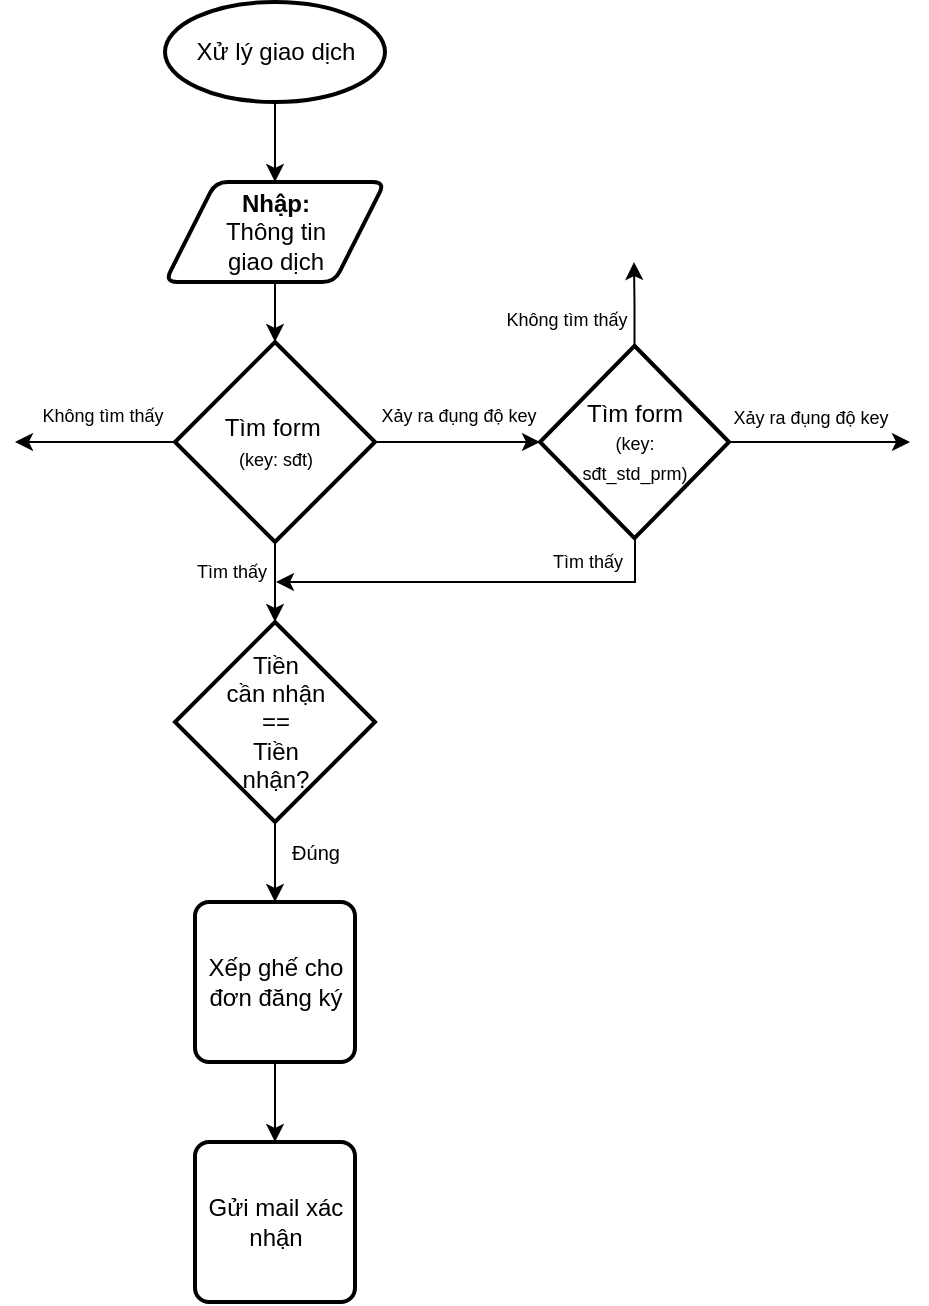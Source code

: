 <mxfile version="21.5.0" type="google">
  <diagram name="Page-1" id="SGE4LDTWQWZZNc-T6pNm">
    <mxGraphModel grid="1" page="1" gridSize="10" guides="1" tooltips="1" connect="1" arrows="1" fold="1" pageScale="1" pageWidth="850" pageHeight="1100" math="0" shadow="0">
      <root>
        <mxCell id="0" />
        <mxCell id="1" parent="0" />
        <mxCell id="HjJ4B62FUwbwW0u96wg0-2" value="" style="edgeStyle=orthogonalEdgeStyle;rounded=0;orthogonalLoop=1;jettySize=auto;html=1;" edge="1" parent="1" source="UlgS0nUrPZ3_IYU448Ue-1" target="HjJ4B62FUwbwW0u96wg0-1">
          <mxGeometry relative="1" as="geometry" />
        </mxCell>
        <mxCell id="UlgS0nUrPZ3_IYU448Ue-1" value="Xử lý giao dịch" style="strokeWidth=2;html=1;shape=mxgraph.flowchart.start_1;whiteSpace=wrap;" vertex="1" parent="1">
          <mxGeometry x="237.5" y="30" width="110" height="50" as="geometry" />
        </mxCell>
        <mxCell id="HjJ4B62FUwbwW0u96wg0-6" style="edgeStyle=orthogonalEdgeStyle;rounded=0;orthogonalLoop=1;jettySize=auto;html=1;entryX=0.5;entryY=0;entryDx=0;entryDy=0;entryPerimeter=0;" edge="1" parent="1" source="HjJ4B62FUwbwW0u96wg0-1" target="HjJ4B62FUwbwW0u96wg0-5">
          <mxGeometry relative="1" as="geometry" />
        </mxCell>
        <mxCell id="HjJ4B62FUwbwW0u96wg0-1" value="&lt;b&gt;Nhập:&lt;/b&gt;&lt;br&gt;Thông tin &lt;br&gt;giao dịch" style="shape=parallelogram;html=1;strokeWidth=2;perimeter=parallelogramPerimeter;whiteSpace=wrap;rounded=1;arcSize=12;size=0.23;" vertex="1" parent="1">
          <mxGeometry x="237.5" y="120" width="110" height="50" as="geometry" />
        </mxCell>
        <mxCell id="HjJ4B62FUwbwW0u96wg0-8" style="edgeStyle=orthogonalEdgeStyle;rounded=0;orthogonalLoop=1;jettySize=auto;html=1;entryX=0.5;entryY=0;entryDx=0;entryDy=0;entryPerimeter=0;" edge="1" parent="1" source="HjJ4B62FUwbwW0u96wg0-5" target="HjJ4B62FUwbwW0u96wg0-11">
          <mxGeometry relative="1" as="geometry">
            <mxPoint x="292.5" y="340" as="targetPoint" />
          </mxGeometry>
        </mxCell>
        <mxCell id="HjJ4B62FUwbwW0u96wg0-14" value="" style="edgeStyle=orthogonalEdgeStyle;rounded=0;orthogonalLoop=1;jettySize=auto;html=1;" edge="1" parent="1" source="HjJ4B62FUwbwW0u96wg0-5">
          <mxGeometry relative="1" as="geometry">
            <mxPoint x="162.5" y="250" as="targetPoint" />
          </mxGeometry>
        </mxCell>
        <mxCell id="HjJ4B62FUwbwW0u96wg0-17" value="" style="edgeStyle=orthogonalEdgeStyle;rounded=0;orthogonalLoop=1;jettySize=auto;html=1;entryX=0;entryY=0.5;entryDx=0;entryDy=0;entryPerimeter=0;" edge="1" parent="1" source="HjJ4B62FUwbwW0u96wg0-5" target="HjJ4B62FUwbwW0u96wg0-25">
          <mxGeometry relative="1" as="geometry">
            <mxPoint x="422.5" y="250" as="targetPoint" />
          </mxGeometry>
        </mxCell>
        <mxCell id="HjJ4B62FUwbwW0u96wg0-5" value="Tìm form&amp;nbsp;&lt;br&gt;&lt;font style=&quot;font-size: 9px;&quot;&gt;(key: sđt)&lt;/font&gt;" style="strokeWidth=2;html=1;shape=mxgraph.flowchart.decision;whiteSpace=wrap;" vertex="1" parent="1">
          <mxGeometry x="242.5" y="200" width="100" height="100" as="geometry" />
        </mxCell>
        <mxCell id="HjJ4B62FUwbwW0u96wg0-9" value="&lt;font style=&quot;font-size: 9px;&quot;&gt;Tìm thấy&lt;/font&gt;" style="text;html=1;strokeColor=none;fillColor=none;align=center;verticalAlign=middle;whiteSpace=wrap;rounded=0;" vertex="1" parent="1">
          <mxGeometry x="241" y="299" width="60" height="30" as="geometry" />
        </mxCell>
        <mxCell id="HjJ4B62FUwbwW0u96wg0-20" style="edgeStyle=orthogonalEdgeStyle;rounded=0;orthogonalLoop=1;jettySize=auto;html=1;entryX=0.5;entryY=0;entryDx=0;entryDy=0;" edge="1" parent="1" source="HjJ4B62FUwbwW0u96wg0-11" target="HjJ4B62FUwbwW0u96wg0-19">
          <mxGeometry relative="1" as="geometry" />
        </mxCell>
        <mxCell id="HjJ4B62FUwbwW0u96wg0-11" value="Tiền &lt;br&gt;cần nhận &lt;br&gt;== &lt;br&gt;Tiền &lt;br&gt;nhận?" style="strokeWidth=2;html=1;shape=mxgraph.flowchart.decision;whiteSpace=wrap;" vertex="1" parent="1">
          <mxGeometry x="242.5" y="340" width="100" height="100" as="geometry" />
        </mxCell>
        <mxCell id="HjJ4B62FUwbwW0u96wg0-15" value="&lt;font style=&quot;font-size: 9px;&quot;&gt;Không tìm thấy&lt;/font&gt;" style="text;html=1;strokeColor=none;fillColor=none;align=center;verticalAlign=middle;whiteSpace=wrap;rounded=0;" vertex="1" parent="1">
          <mxGeometry x="170" y="220" width="72.5" height="31.25" as="geometry" />
        </mxCell>
        <mxCell id="HjJ4B62FUwbwW0u96wg0-18" value="&lt;font style=&quot;font-size: 9px;&quot;&gt;Xảy ra đụng độ key&lt;/font&gt;" style="text;html=1;strokeColor=none;fillColor=none;align=center;verticalAlign=middle;whiteSpace=wrap;rounded=0;" vertex="1" parent="1">
          <mxGeometry x="342.5" y="220" width="83" height="31.25" as="geometry" />
        </mxCell>
        <mxCell id="HjJ4B62FUwbwW0u96wg0-22" style="edgeStyle=orthogonalEdgeStyle;rounded=0;orthogonalLoop=1;jettySize=auto;html=1;entryX=0.5;entryY=0;entryDx=0;entryDy=0;" edge="1" parent="1" source="HjJ4B62FUwbwW0u96wg0-19" target="HjJ4B62FUwbwW0u96wg0-21">
          <mxGeometry relative="1" as="geometry" />
        </mxCell>
        <mxCell id="HjJ4B62FUwbwW0u96wg0-19" value="Xếp ghế cho đơn đăng ký" style="rounded=1;whiteSpace=wrap;html=1;absoluteArcSize=1;arcSize=14;strokeWidth=2;" vertex="1" parent="1">
          <mxGeometry x="252.5" y="480" width="80" height="80" as="geometry" />
        </mxCell>
        <mxCell id="HjJ4B62FUwbwW0u96wg0-21" value="Gửi mail xác nhận" style="rounded=1;whiteSpace=wrap;html=1;absoluteArcSize=1;arcSize=14;strokeWidth=2;" vertex="1" parent="1">
          <mxGeometry x="252.5" y="600" width="80" height="80" as="geometry" />
        </mxCell>
        <mxCell id="HjJ4B62FUwbwW0u96wg0-23" value="&lt;font size=&quot;1&quot;&gt;Đúng&lt;/font&gt;" style="text;html=1;strokeColor=none;fillColor=none;align=center;verticalAlign=middle;whiteSpace=wrap;rounded=0;" vertex="1" parent="1">
          <mxGeometry x="282.5" y="440" width="60" height="30" as="geometry" />
        </mxCell>
        <mxCell id="HjJ4B62FUwbwW0u96wg0-28" style="edgeStyle=orthogonalEdgeStyle;rounded=0;orthogonalLoop=1;jettySize=auto;html=1;" edge="1" parent="1">
          <mxGeometry relative="1" as="geometry">
            <mxPoint x="293" y="320" as="targetPoint" />
            <mxPoint x="472.5" y="298.13" as="sourcePoint" />
            <Array as="points">
              <mxPoint x="472.5" y="320" />
            </Array>
          </mxGeometry>
        </mxCell>
        <mxCell id="HjJ4B62FUwbwW0u96wg0-32" value="" style="edgeStyle=orthogonalEdgeStyle;rounded=0;orthogonalLoop=1;jettySize=auto;html=1;" edge="1" parent="1" source="HjJ4B62FUwbwW0u96wg0-25">
          <mxGeometry relative="1" as="geometry">
            <mxPoint x="610" y="250" as="targetPoint" />
          </mxGeometry>
        </mxCell>
        <mxCell id="HjJ4B62FUwbwW0u96wg0-35" value="" style="edgeStyle=orthogonalEdgeStyle;rounded=0;orthogonalLoop=1;jettySize=auto;html=1;" edge="1" parent="1" source="HjJ4B62FUwbwW0u96wg0-25">
          <mxGeometry relative="1" as="geometry">
            <mxPoint x="472" y="160" as="targetPoint" />
          </mxGeometry>
        </mxCell>
        <mxCell id="HjJ4B62FUwbwW0u96wg0-25" value="Tìm form&lt;br&gt;&lt;font style=&quot;font-size: 9px;&quot;&gt;(key: &lt;br&gt;sđt_std_prm)&lt;/font&gt;" style="strokeWidth=2;html=1;shape=mxgraph.flowchart.decision;whiteSpace=wrap;" vertex="1" parent="1">
          <mxGeometry x="425" y="201.88" width="94.5" height="96.25" as="geometry" />
        </mxCell>
        <mxCell id="HjJ4B62FUwbwW0u96wg0-29" value="&lt;font style=&quot;font-size: 9px;&quot;&gt;Tìm thấy&lt;/font&gt;" style="text;html=1;strokeColor=none;fillColor=none;align=center;verticalAlign=middle;whiteSpace=wrap;rounded=0;" vertex="1" parent="1">
          <mxGeometry x="419" y="294" width="60" height="30" as="geometry" />
        </mxCell>
        <mxCell id="HjJ4B62FUwbwW0u96wg0-33" value="&lt;font style=&quot;font-size: 9px;&quot;&gt;Xảy ra đụng độ key&lt;/font&gt;" style="text;html=1;strokeColor=none;fillColor=none;align=center;verticalAlign=middle;whiteSpace=wrap;rounded=0;" vertex="1" parent="1">
          <mxGeometry x="519" y="221" width="83" height="31.25" as="geometry" />
        </mxCell>
        <mxCell id="HjJ4B62FUwbwW0u96wg0-36" value="&lt;font style=&quot;font-size: 9px;&quot;&gt;Không tìm thấy&lt;/font&gt;" style="text;html=1;strokeColor=none;fillColor=none;align=center;verticalAlign=middle;whiteSpace=wrap;rounded=0;" vertex="1" parent="1">
          <mxGeometry x="402" y="172" width="72.5" height="31.25" as="geometry" />
        </mxCell>
      </root>
    </mxGraphModel>
  </diagram>
</mxfile>
